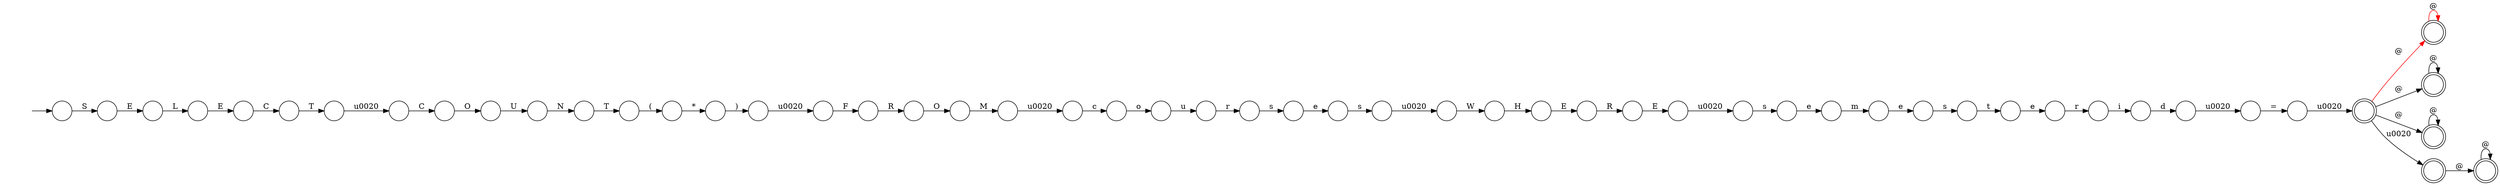 digraph Automaton {
  rankdir = LR;
  0 [shape=circle,label=""];
  0 -> 42 [label="E"]
  1 [shape=doublecircle,label=""];
  1 -> 5 [label="@",color=red]
  1 -> 43 [label="@"]
  1 -> 14 [label="@"]
  1 -> 49 [label="\u0020"]
  2 [shape=circle,label=""];
  2 -> 16 [label="\u0020"]
  3 [shape=circle,label=""];
  3 -> 30 [label="o"]
  4 [shape=circle,label=""];
  4 -> 11 [label="r"]
  5 [shape=doublecircle,label=""];
  5 -> 5 [label="@",color=red]
  6 [shape=circle,label=""];
  initial [shape=plaintext,label=""];
  initial -> 6
  6 -> 0 [label="S"]
  7 [shape=circle,label=""];
  7 -> 47 [label="\u0020"]
  8 [shape=circle,label=""];
  8 -> 33 [label="C"]
  9 [shape=circle,label=""];
  9 -> 39 [label="N"]
  10 [shape=doublecircle,label=""];
  10 -> 10 [label="@"]
  11 [shape=circle,label=""];
  11 -> 21 [label="i"]
  12 [shape=circle,label=""];
  12 -> 9 [label="U"]
  13 [shape=circle,label=""];
  13 -> 23 [label="R"]
  14 [shape=doublecircle,label=""];
  14 -> 14 [label="@"]
  15 [shape=circle,label=""];
  15 -> 37 [label="R"]
  16 [shape=circle,label=""];
  16 -> 45 [label="W"]
  17 [shape=circle,label=""];
  17 -> 4 [label="e"]
  18 [shape=circle,label=""];
  18 -> 1 [label="\u0020"]
  19 [shape=circle,label=""];
  19 -> 15 [label="E"]
  20 [shape=circle,label=""];
  20 -> 46 [label="e"]
  21 [shape=circle,label=""];
  21 -> 7 [label="d"]
  22 [shape=circle,label=""];
  22 -> 25 [label="("]
  23 [shape=circle,label=""];
  23 -> 41 [label="O"]
  24 [shape=circle,label=""];
  24 -> 29 [label="e"]
  25 [shape=circle,label=""];
  25 -> 53 [label="*"]
  26 [shape=circle,label=""];
  26 -> 8 [label="\u0020"]
  27 [shape=circle,label=""];
  27 -> 24 [label="s"]
  28 [shape=circle,label=""];
  28 -> 35 [label="C"]
  29 [shape=circle,label=""];
  29 -> 20 [label="m"]
  30 [shape=circle,label=""];
  30 -> 44 [label="u"]
  31 [shape=circle,label=""];
  31 -> 27 [label="\u0020"]
  32 [shape=circle,label=""];
  32 -> 28 [label="E"]
  33 [shape=circle,label=""];
  33 -> 12 [label="O"]
  34 [shape=circle,label=""];
  34 -> 3 [label="c"]
  35 [shape=circle,label=""];
  35 -> 26 [label="T"]
  36 [shape=circle,label=""];
  36 -> 38 [label="e"]
  37 [shape=circle,label=""];
  37 -> 31 [label="E"]
  38 [shape=circle,label=""];
  38 -> 2 [label="s"]
  39 [shape=circle,label=""];
  39 -> 22 [label="T"]
  40 [shape=circle,label=""];
  40 -> 17 [label="t"]
  41 [shape=circle,label=""];
  41 -> 52 [label="M"]
  42 [shape=circle,label=""];
  42 -> 32 [label="L"]
  43 [shape=doublecircle,label=""];
  43 -> 43 [label="@"]
  44 [shape=circle,label=""];
  44 -> 51 [label="r"]
  45 [shape=circle,label=""];
  45 -> 19 [label="H"]
  46 [shape=circle,label=""];
  46 -> 40 [label="s"]
  47 [shape=circle,label=""];
  47 -> 18 [label="="]
  48 [shape=circle,label=""];
  48 -> 50 [label="\u0020"]
  49 [shape=doublecircle,label=""];
  49 -> 10 [label="@"]
  50 [shape=circle,label=""];
  50 -> 13 [label="F"]
  51 [shape=circle,label=""];
  51 -> 36 [label="s"]
  52 [shape=circle,label=""];
  52 -> 34 [label="\u0020"]
  53 [shape=circle,label=""];
  53 -> 48 [label=")"]
}
